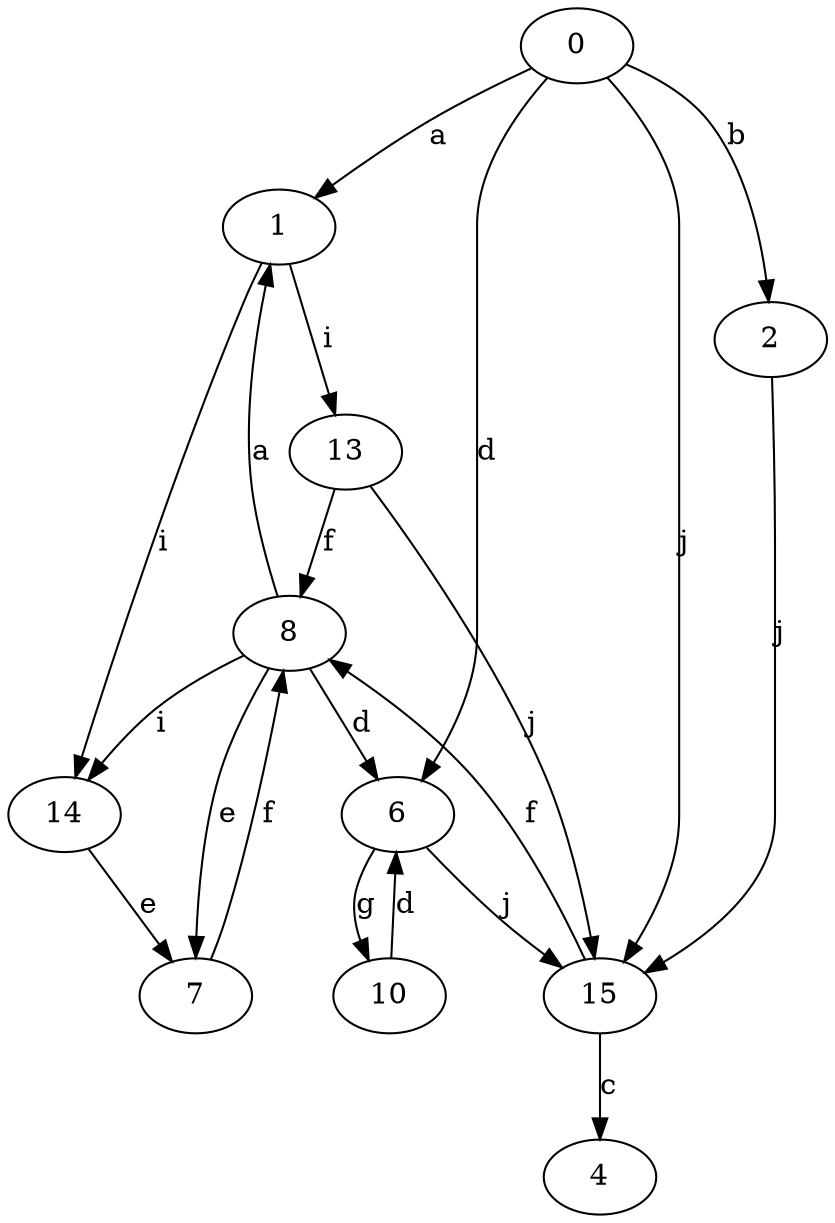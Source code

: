 strict digraph  {
0;
1;
2;
4;
6;
7;
8;
10;
13;
14;
15;
0 -> 1  [label=a];
0 -> 2  [label=b];
0 -> 6  [label=d];
0 -> 15  [label=j];
1 -> 13  [label=i];
1 -> 14  [label=i];
2 -> 15  [label=j];
6 -> 10  [label=g];
6 -> 15  [label=j];
7 -> 8  [label=f];
8 -> 1  [label=a];
8 -> 6  [label=d];
8 -> 7  [label=e];
8 -> 14  [label=i];
10 -> 6  [label=d];
13 -> 8  [label=f];
13 -> 15  [label=j];
14 -> 7  [label=e];
15 -> 4  [label=c];
15 -> 8  [label=f];
}

